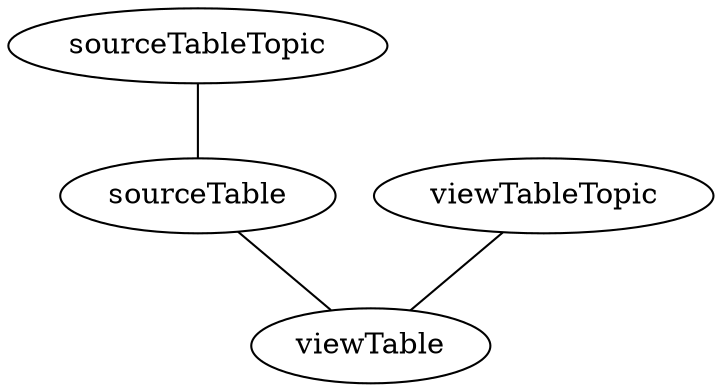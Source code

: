 strict graph G {
  sourceTableTopic [ label="sourceTableTopic" ];
  sourceTable [ label="sourceTable" ];
  viewTableTopic [ label="viewTableTopic" ];
  viewTable [ label="viewTable" ];
  sourceTableTopic -- sourceTable;
  viewTableTopic -- viewTable;
  sourceTable -- viewTable;
}
